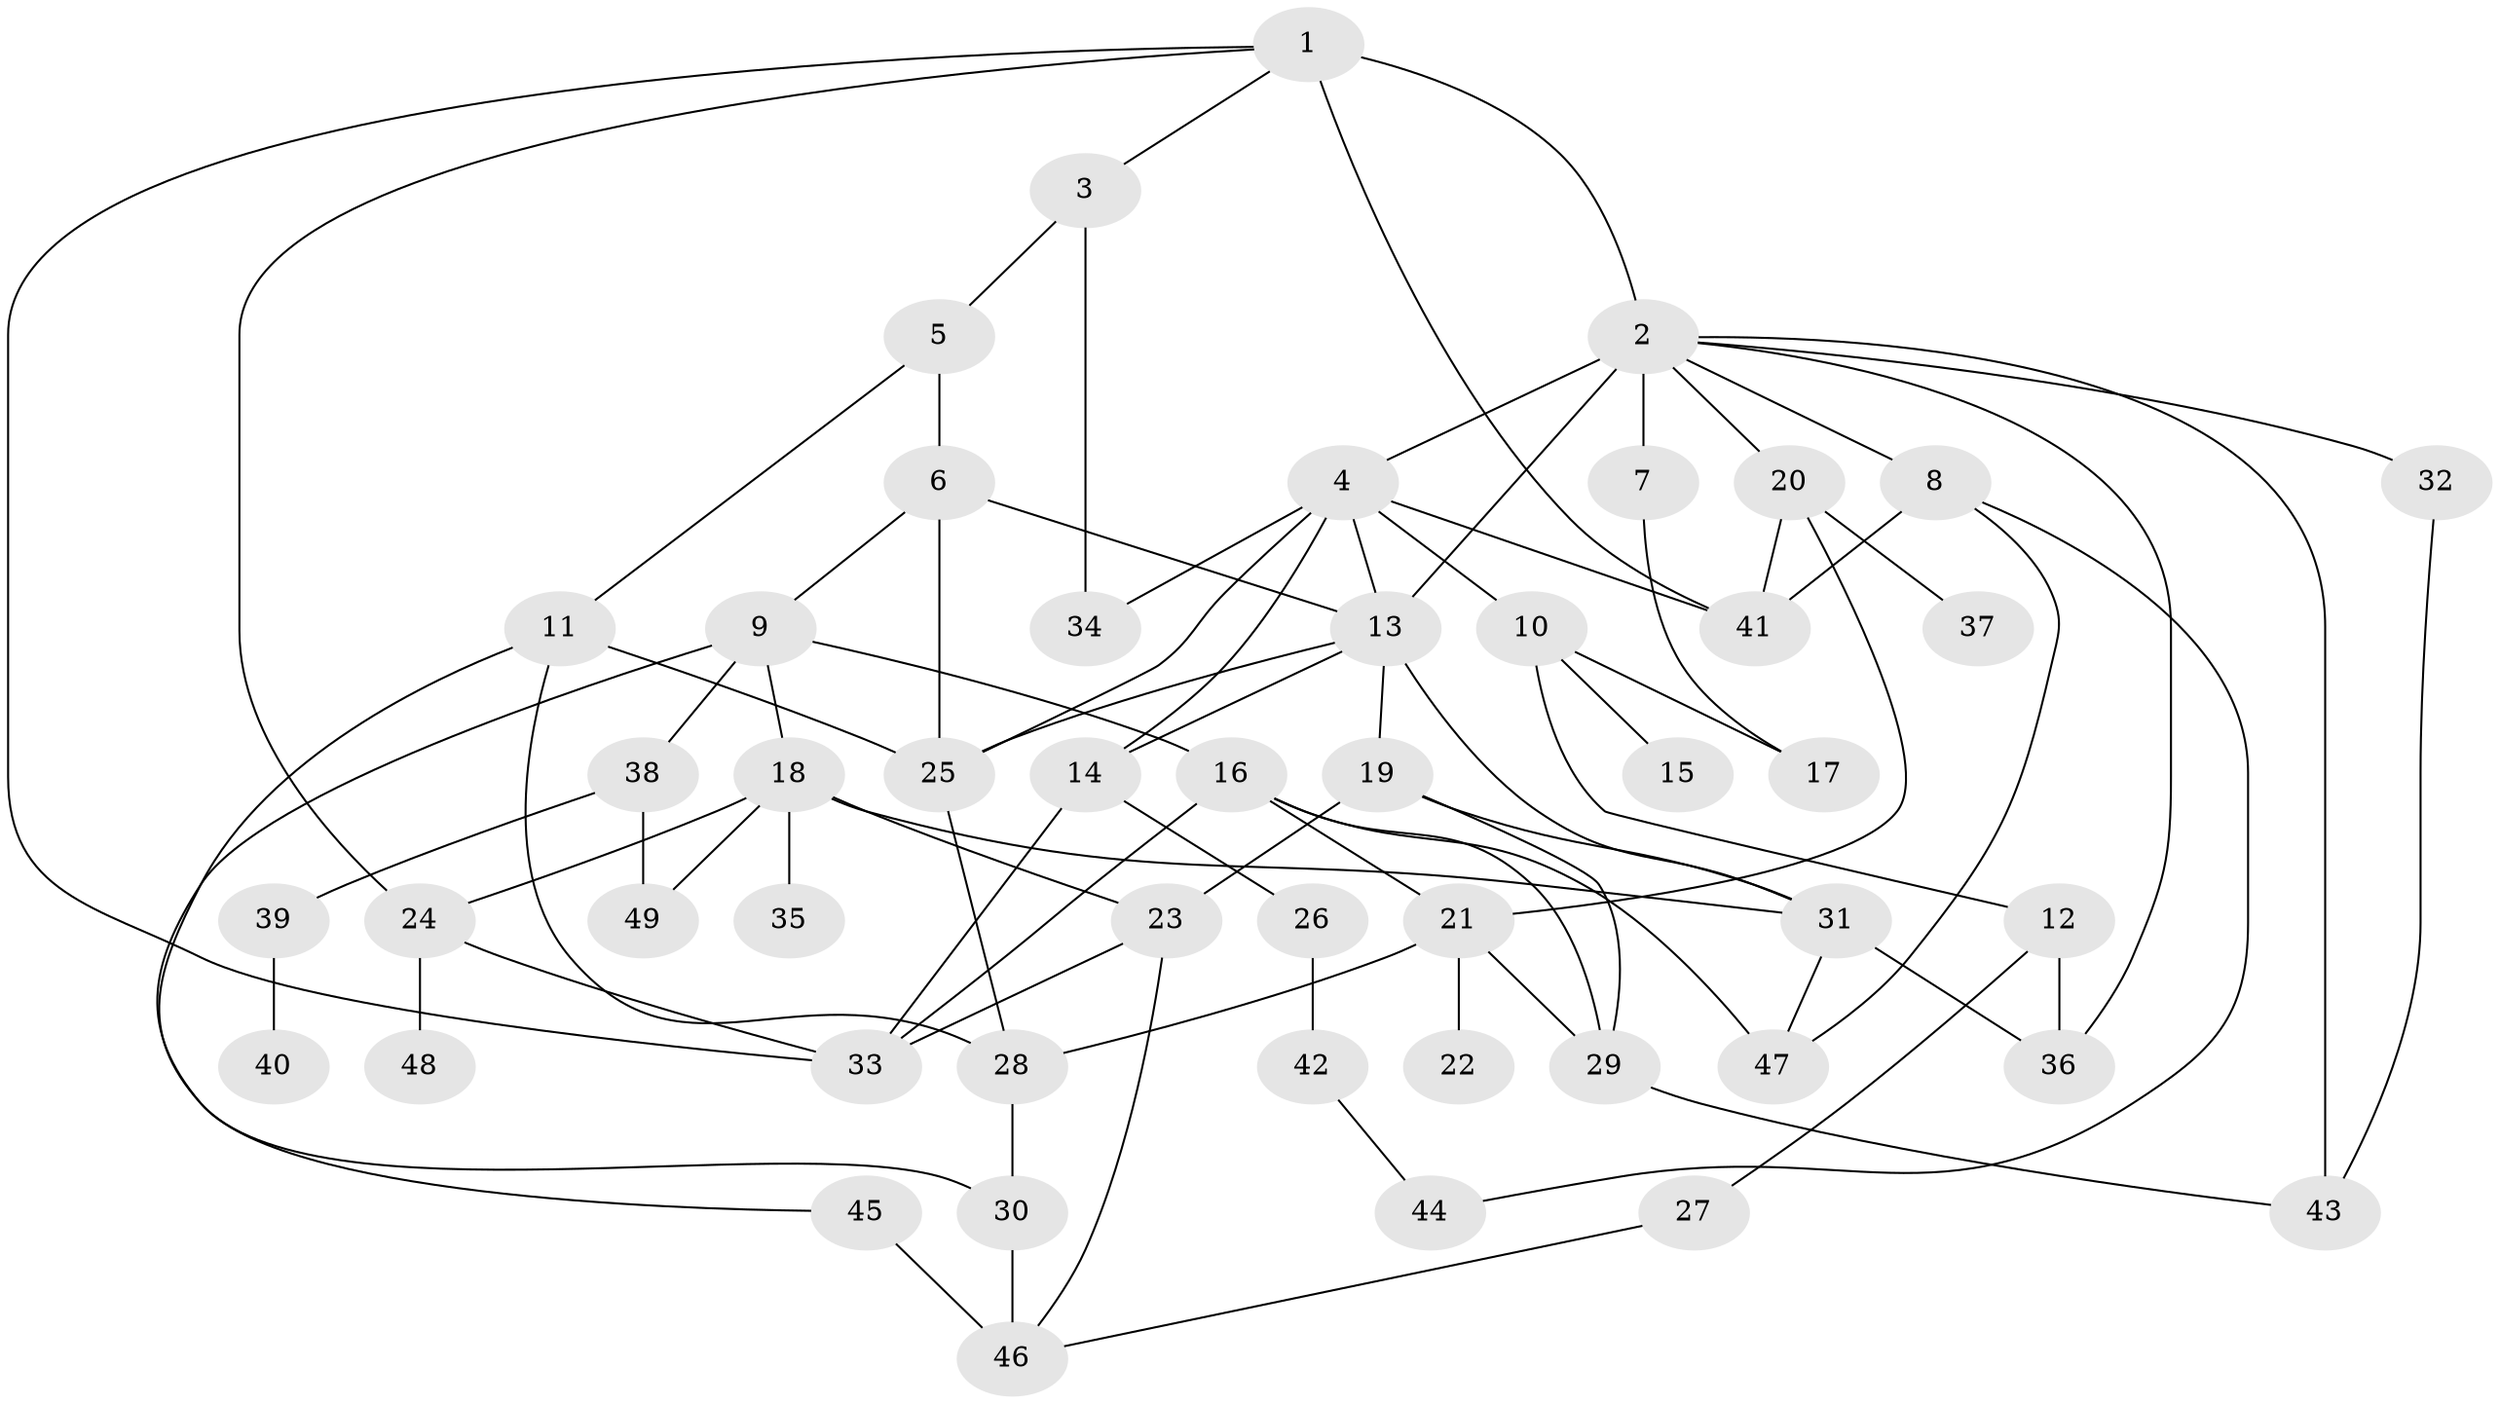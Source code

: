 // original degree distribution, {4: 0.1326530612244898, 6: 0.05102040816326531, 7: 0.02040816326530612, 3: 0.21428571428571427, 5: 0.08163265306122448, 2: 0.24489795918367346, 1: 0.25510204081632654}
// Generated by graph-tools (version 1.1) at 2025/34/03/09/25 02:34:11]
// undirected, 49 vertices, 84 edges
graph export_dot {
graph [start="1"]
  node [color=gray90,style=filled];
  1;
  2;
  3;
  4;
  5;
  6;
  7;
  8;
  9;
  10;
  11;
  12;
  13;
  14;
  15;
  16;
  17;
  18;
  19;
  20;
  21;
  22;
  23;
  24;
  25;
  26;
  27;
  28;
  29;
  30;
  31;
  32;
  33;
  34;
  35;
  36;
  37;
  38;
  39;
  40;
  41;
  42;
  43;
  44;
  45;
  46;
  47;
  48;
  49;
  1 -- 2 [weight=1.0];
  1 -- 3 [weight=1.0];
  1 -- 24 [weight=1.0];
  1 -- 33 [weight=1.0];
  1 -- 41 [weight=2.0];
  2 -- 4 [weight=1.0];
  2 -- 7 [weight=1.0];
  2 -- 8 [weight=2.0];
  2 -- 13 [weight=4.0];
  2 -- 20 [weight=1.0];
  2 -- 32 [weight=1.0];
  2 -- 36 [weight=1.0];
  2 -- 43 [weight=1.0];
  3 -- 5 [weight=1.0];
  3 -- 34 [weight=1.0];
  4 -- 10 [weight=1.0];
  4 -- 13 [weight=1.0];
  4 -- 14 [weight=1.0];
  4 -- 25 [weight=1.0];
  4 -- 34 [weight=1.0];
  4 -- 41 [weight=1.0];
  5 -- 6 [weight=1.0];
  5 -- 11 [weight=1.0];
  6 -- 9 [weight=1.0];
  6 -- 13 [weight=1.0];
  6 -- 25 [weight=1.0];
  7 -- 17 [weight=1.0];
  8 -- 41 [weight=1.0];
  8 -- 44 [weight=1.0];
  8 -- 47 [weight=1.0];
  9 -- 16 [weight=1.0];
  9 -- 18 [weight=1.0];
  9 -- 38 [weight=2.0];
  9 -- 45 [weight=1.0];
  10 -- 12 [weight=1.0];
  10 -- 15 [weight=1.0];
  10 -- 17 [weight=1.0];
  11 -- 25 [weight=1.0];
  11 -- 28 [weight=1.0];
  11 -- 30 [weight=1.0];
  12 -- 27 [weight=1.0];
  12 -- 36 [weight=1.0];
  13 -- 14 [weight=1.0];
  13 -- 19 [weight=1.0];
  13 -- 25 [weight=1.0];
  13 -- 31 [weight=1.0];
  14 -- 26 [weight=1.0];
  14 -- 33 [weight=1.0];
  16 -- 21 [weight=1.0];
  16 -- 29 [weight=1.0];
  16 -- 33 [weight=1.0];
  16 -- 47 [weight=2.0];
  18 -- 23 [weight=1.0];
  18 -- 24 [weight=1.0];
  18 -- 31 [weight=1.0];
  18 -- 35 [weight=1.0];
  18 -- 49 [weight=1.0];
  19 -- 23 [weight=1.0];
  19 -- 29 [weight=1.0];
  19 -- 31 [weight=1.0];
  20 -- 21 [weight=1.0];
  20 -- 37 [weight=1.0];
  20 -- 41 [weight=1.0];
  21 -- 22 [weight=1.0];
  21 -- 28 [weight=1.0];
  21 -- 29 [weight=3.0];
  23 -- 33 [weight=1.0];
  23 -- 46 [weight=1.0];
  24 -- 33 [weight=1.0];
  24 -- 48 [weight=1.0];
  25 -- 28 [weight=1.0];
  26 -- 42 [weight=1.0];
  27 -- 46 [weight=1.0];
  28 -- 30 [weight=1.0];
  29 -- 43 [weight=1.0];
  30 -- 46 [weight=1.0];
  31 -- 36 [weight=1.0];
  31 -- 47 [weight=1.0];
  32 -- 43 [weight=1.0];
  38 -- 39 [weight=1.0];
  38 -- 49 [weight=1.0];
  39 -- 40 [weight=1.0];
  42 -- 44 [weight=1.0];
  45 -- 46 [weight=2.0];
}
